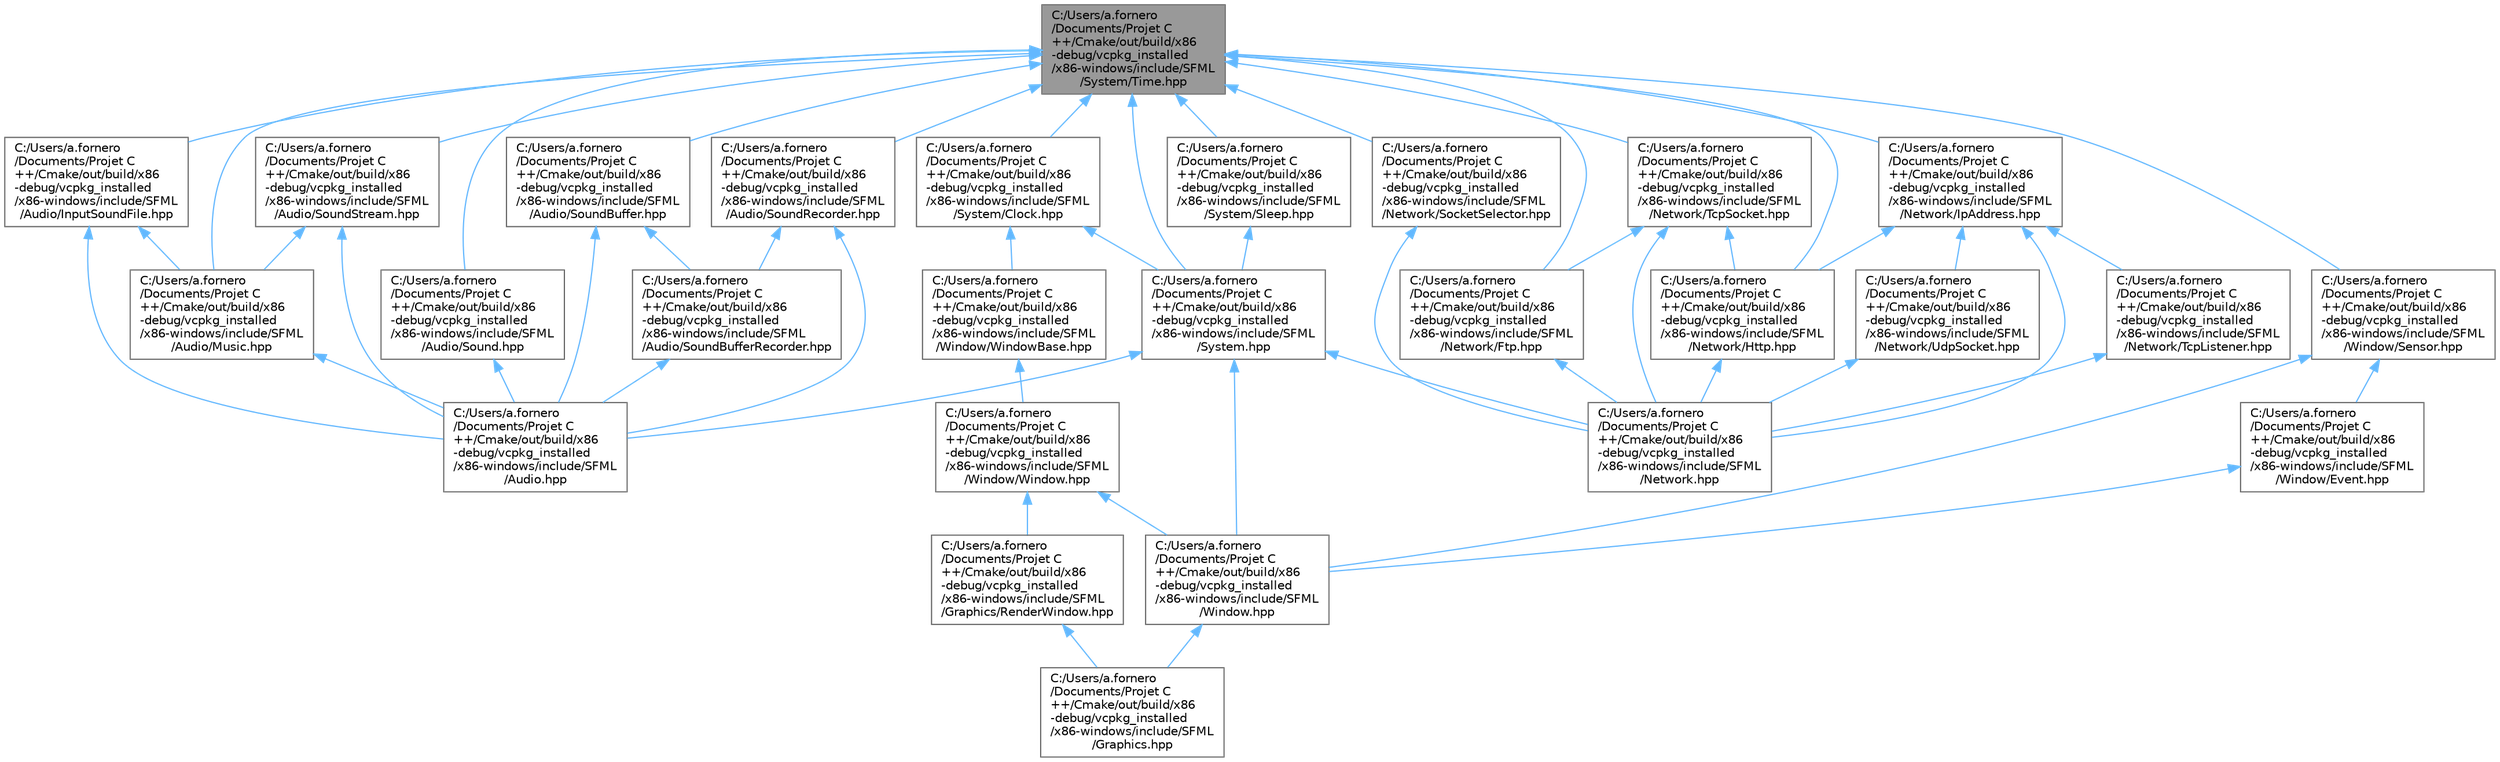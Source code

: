 digraph "C:/Users/a.fornero/Documents/Projet C++/Cmake/out/build/x86-debug/vcpkg_installed/x86-windows/include/SFML/System/Time.hpp"
{
 // LATEX_PDF_SIZE
  bgcolor="transparent";
  edge [fontname=Helvetica,fontsize=10,labelfontname=Helvetica,labelfontsize=10];
  node [fontname=Helvetica,fontsize=10,shape=box,height=0.2,width=0.4];
  Node1 [id="Node000001",label="C:/Users/a.fornero\l/Documents/Projet C\l++/Cmake/out/build/x86\l-debug/vcpkg_installed\l/x86-windows/include/SFML\l/System/Time.hpp",height=0.2,width=0.4,color="gray40", fillcolor="grey60", style="filled", fontcolor="black",tooltip=" "];
  Node1 -> Node2 [id="edge1_Node000001_Node000002",dir="back",color="steelblue1",style="solid",tooltip=" "];
  Node2 [id="Node000002",label="C:/Users/a.fornero\l/Documents/Projet C\l++/Cmake/out/build/x86\l-debug/vcpkg_installed\l/x86-windows/include/SFML\l/Audio/InputSoundFile.hpp",height=0.2,width=0.4,color="grey40", fillcolor="white", style="filled",URL="$_input_sound_file_8hpp.html",tooltip=" "];
  Node2 -> Node3 [id="edge2_Node000002_Node000003",dir="back",color="steelblue1",style="solid",tooltip=" "];
  Node3 [id="Node000003",label="C:/Users/a.fornero\l/Documents/Projet C\l++/Cmake/out/build/x86\l-debug/vcpkg_installed\l/x86-windows/include/SFML\l/Audio.hpp",height=0.2,width=0.4,color="grey40", fillcolor="white", style="filled",URL="$_audio_8hpp.html",tooltip=" "];
  Node2 -> Node4 [id="edge3_Node000002_Node000004",dir="back",color="steelblue1",style="solid",tooltip=" "];
  Node4 [id="Node000004",label="C:/Users/a.fornero\l/Documents/Projet C\l++/Cmake/out/build/x86\l-debug/vcpkg_installed\l/x86-windows/include/SFML\l/Audio/Music.hpp",height=0.2,width=0.4,color="grey40", fillcolor="white", style="filled",URL="$_music_8hpp.html",tooltip=" "];
  Node4 -> Node3 [id="edge4_Node000004_Node000003",dir="back",color="steelblue1",style="solid",tooltip=" "];
  Node1 -> Node4 [id="edge5_Node000001_Node000004",dir="back",color="steelblue1",style="solid",tooltip=" "];
  Node1 -> Node5 [id="edge6_Node000001_Node000005",dir="back",color="steelblue1",style="solid",tooltip=" "];
  Node5 [id="Node000005",label="C:/Users/a.fornero\l/Documents/Projet C\l++/Cmake/out/build/x86\l-debug/vcpkg_installed\l/x86-windows/include/SFML\l/Audio/Sound.hpp",height=0.2,width=0.4,color="grey40", fillcolor="white", style="filled",URL="$_sound_8hpp.html",tooltip=" "];
  Node5 -> Node3 [id="edge7_Node000005_Node000003",dir="back",color="steelblue1",style="solid",tooltip=" "];
  Node1 -> Node6 [id="edge8_Node000001_Node000006",dir="back",color="steelblue1",style="solid",tooltip=" "];
  Node6 [id="Node000006",label="C:/Users/a.fornero\l/Documents/Projet C\l++/Cmake/out/build/x86\l-debug/vcpkg_installed\l/x86-windows/include/SFML\l/Audio/SoundBuffer.hpp",height=0.2,width=0.4,color="grey40", fillcolor="white", style="filled",URL="$_sound_buffer_8hpp.html",tooltip=" "];
  Node6 -> Node3 [id="edge9_Node000006_Node000003",dir="back",color="steelblue1",style="solid",tooltip=" "];
  Node6 -> Node7 [id="edge10_Node000006_Node000007",dir="back",color="steelblue1",style="solid",tooltip=" "];
  Node7 [id="Node000007",label="C:/Users/a.fornero\l/Documents/Projet C\l++/Cmake/out/build/x86\l-debug/vcpkg_installed\l/x86-windows/include/SFML\l/Audio/SoundBufferRecorder.hpp",height=0.2,width=0.4,color="grey40", fillcolor="white", style="filled",URL="$_sound_buffer_recorder_8hpp.html",tooltip=" "];
  Node7 -> Node3 [id="edge11_Node000007_Node000003",dir="back",color="steelblue1",style="solid",tooltip=" "];
  Node1 -> Node8 [id="edge12_Node000001_Node000008",dir="back",color="steelblue1",style="solid",tooltip=" "];
  Node8 [id="Node000008",label="C:/Users/a.fornero\l/Documents/Projet C\l++/Cmake/out/build/x86\l-debug/vcpkg_installed\l/x86-windows/include/SFML\l/Audio/SoundRecorder.hpp",height=0.2,width=0.4,color="grey40", fillcolor="white", style="filled",URL="$_sound_recorder_8hpp.html",tooltip=" "];
  Node8 -> Node3 [id="edge13_Node000008_Node000003",dir="back",color="steelblue1",style="solid",tooltip=" "];
  Node8 -> Node7 [id="edge14_Node000008_Node000007",dir="back",color="steelblue1",style="solid",tooltip=" "];
  Node1 -> Node9 [id="edge15_Node000001_Node000009",dir="back",color="steelblue1",style="solid",tooltip=" "];
  Node9 [id="Node000009",label="C:/Users/a.fornero\l/Documents/Projet C\l++/Cmake/out/build/x86\l-debug/vcpkg_installed\l/x86-windows/include/SFML\l/Audio/SoundStream.hpp",height=0.2,width=0.4,color="grey40", fillcolor="white", style="filled",URL="$_sound_stream_8hpp.html",tooltip=" "];
  Node9 -> Node3 [id="edge16_Node000009_Node000003",dir="back",color="steelblue1",style="solid",tooltip=" "];
  Node9 -> Node4 [id="edge17_Node000009_Node000004",dir="back",color="steelblue1",style="solid",tooltip=" "];
  Node1 -> Node10 [id="edge18_Node000001_Node000010",dir="back",color="steelblue1",style="solid",tooltip=" "];
  Node10 [id="Node000010",label="C:/Users/a.fornero\l/Documents/Projet C\l++/Cmake/out/build/x86\l-debug/vcpkg_installed\l/x86-windows/include/SFML\l/Network/Ftp.hpp",height=0.2,width=0.4,color="grey40", fillcolor="white", style="filled",URL="$_ftp_8hpp.html",tooltip=" "];
  Node10 -> Node11 [id="edge19_Node000010_Node000011",dir="back",color="steelblue1",style="solid",tooltip=" "];
  Node11 [id="Node000011",label="C:/Users/a.fornero\l/Documents/Projet C\l++/Cmake/out/build/x86\l-debug/vcpkg_installed\l/x86-windows/include/SFML\l/Network.hpp",height=0.2,width=0.4,color="grey40", fillcolor="white", style="filled",URL="$_network_8hpp.html",tooltip=" "];
  Node1 -> Node12 [id="edge20_Node000001_Node000012",dir="back",color="steelblue1",style="solid",tooltip=" "];
  Node12 [id="Node000012",label="C:/Users/a.fornero\l/Documents/Projet C\l++/Cmake/out/build/x86\l-debug/vcpkg_installed\l/x86-windows/include/SFML\l/Network/Http.hpp",height=0.2,width=0.4,color="grey40", fillcolor="white", style="filled",URL="$_http_8hpp.html",tooltip=" "];
  Node12 -> Node11 [id="edge21_Node000012_Node000011",dir="back",color="steelblue1",style="solid",tooltip=" "];
  Node1 -> Node13 [id="edge22_Node000001_Node000013",dir="back",color="steelblue1",style="solid",tooltip=" "];
  Node13 [id="Node000013",label="C:/Users/a.fornero\l/Documents/Projet C\l++/Cmake/out/build/x86\l-debug/vcpkg_installed\l/x86-windows/include/SFML\l/Network/IpAddress.hpp",height=0.2,width=0.4,color="grey40", fillcolor="white", style="filled",URL="$_ip_address_8hpp.html",tooltip=" "];
  Node13 -> Node11 [id="edge23_Node000013_Node000011",dir="back",color="steelblue1",style="solid",tooltip=" "];
  Node13 -> Node12 [id="edge24_Node000013_Node000012",dir="back",color="steelblue1",style="solid",tooltip=" "];
  Node13 -> Node14 [id="edge25_Node000013_Node000014",dir="back",color="steelblue1",style="solid",tooltip=" "];
  Node14 [id="Node000014",label="C:/Users/a.fornero\l/Documents/Projet C\l++/Cmake/out/build/x86\l-debug/vcpkg_installed\l/x86-windows/include/SFML\l/Network/TcpListener.hpp",height=0.2,width=0.4,color="grey40", fillcolor="white", style="filled",URL="$_tcp_listener_8hpp.html",tooltip=" "];
  Node14 -> Node11 [id="edge26_Node000014_Node000011",dir="back",color="steelblue1",style="solid",tooltip=" "];
  Node13 -> Node15 [id="edge27_Node000013_Node000015",dir="back",color="steelblue1",style="solid",tooltip=" "];
  Node15 [id="Node000015",label="C:/Users/a.fornero\l/Documents/Projet C\l++/Cmake/out/build/x86\l-debug/vcpkg_installed\l/x86-windows/include/SFML\l/Network/UdpSocket.hpp",height=0.2,width=0.4,color="grey40", fillcolor="white", style="filled",URL="$_udp_socket_8hpp.html",tooltip=" "];
  Node15 -> Node11 [id="edge28_Node000015_Node000011",dir="back",color="steelblue1",style="solid",tooltip=" "];
  Node1 -> Node16 [id="edge29_Node000001_Node000016",dir="back",color="steelblue1",style="solid",tooltip=" "];
  Node16 [id="Node000016",label="C:/Users/a.fornero\l/Documents/Projet C\l++/Cmake/out/build/x86\l-debug/vcpkg_installed\l/x86-windows/include/SFML\l/Network/SocketSelector.hpp",height=0.2,width=0.4,color="grey40", fillcolor="white", style="filled",URL="$_socket_selector_8hpp.html",tooltip=" "];
  Node16 -> Node11 [id="edge30_Node000016_Node000011",dir="back",color="steelblue1",style="solid",tooltip=" "];
  Node1 -> Node17 [id="edge31_Node000001_Node000017",dir="back",color="steelblue1",style="solid",tooltip=" "];
  Node17 [id="Node000017",label="C:/Users/a.fornero\l/Documents/Projet C\l++/Cmake/out/build/x86\l-debug/vcpkg_installed\l/x86-windows/include/SFML\l/Network/TcpSocket.hpp",height=0.2,width=0.4,color="grey40", fillcolor="white", style="filled",URL="$_tcp_socket_8hpp.html",tooltip=" "];
  Node17 -> Node11 [id="edge32_Node000017_Node000011",dir="back",color="steelblue1",style="solid",tooltip=" "];
  Node17 -> Node10 [id="edge33_Node000017_Node000010",dir="back",color="steelblue1",style="solid",tooltip=" "];
  Node17 -> Node12 [id="edge34_Node000017_Node000012",dir="back",color="steelblue1",style="solid",tooltip=" "];
  Node1 -> Node18 [id="edge35_Node000001_Node000018",dir="back",color="steelblue1",style="solid",tooltip=" "];
  Node18 [id="Node000018",label="C:/Users/a.fornero\l/Documents/Projet C\l++/Cmake/out/build/x86\l-debug/vcpkg_installed\l/x86-windows/include/SFML\l/System.hpp",height=0.2,width=0.4,color="grey40", fillcolor="white", style="filled",URL="$_system_8hpp.html",tooltip=" "];
  Node18 -> Node3 [id="edge36_Node000018_Node000003",dir="back",color="steelblue1",style="solid",tooltip=" "];
  Node18 -> Node11 [id="edge37_Node000018_Node000011",dir="back",color="steelblue1",style="solid",tooltip=" "];
  Node18 -> Node19 [id="edge38_Node000018_Node000019",dir="back",color="steelblue1",style="solid",tooltip=" "];
  Node19 [id="Node000019",label="C:/Users/a.fornero\l/Documents/Projet C\l++/Cmake/out/build/x86\l-debug/vcpkg_installed\l/x86-windows/include/SFML\l/Window.hpp",height=0.2,width=0.4,color="grey40", fillcolor="white", style="filled",URL="$_window_8hpp.html",tooltip=" "];
  Node19 -> Node20 [id="edge39_Node000019_Node000020",dir="back",color="steelblue1",style="solid",tooltip=" "];
  Node20 [id="Node000020",label="C:/Users/a.fornero\l/Documents/Projet C\l++/Cmake/out/build/x86\l-debug/vcpkg_installed\l/x86-windows/include/SFML\l/Graphics.hpp",height=0.2,width=0.4,color="grey40", fillcolor="white", style="filled",URL="$_graphics_8hpp.html",tooltip=" "];
  Node1 -> Node21 [id="edge40_Node000001_Node000021",dir="back",color="steelblue1",style="solid",tooltip=" "];
  Node21 [id="Node000021",label="C:/Users/a.fornero\l/Documents/Projet C\l++/Cmake/out/build/x86\l-debug/vcpkg_installed\l/x86-windows/include/SFML\l/System/Clock.hpp",height=0.2,width=0.4,color="grey40", fillcolor="white", style="filled",URL="$_clock_8hpp.html",tooltip=" "];
  Node21 -> Node18 [id="edge41_Node000021_Node000018",dir="back",color="steelblue1",style="solid",tooltip=" "];
  Node21 -> Node22 [id="edge42_Node000021_Node000022",dir="back",color="steelblue1",style="solid",tooltip=" "];
  Node22 [id="Node000022",label="C:/Users/a.fornero\l/Documents/Projet C\l++/Cmake/out/build/x86\l-debug/vcpkg_installed\l/x86-windows/include/SFML\l/Window/WindowBase.hpp",height=0.2,width=0.4,color="grey40", fillcolor="white", style="filled",URL="$_window_base_8hpp.html",tooltip=" "];
  Node22 -> Node23 [id="edge43_Node000022_Node000023",dir="back",color="steelblue1",style="solid",tooltip=" "];
  Node23 [id="Node000023",label="C:/Users/a.fornero\l/Documents/Projet C\l++/Cmake/out/build/x86\l-debug/vcpkg_installed\l/x86-windows/include/SFML\l/Window/Window.hpp",height=0.2,width=0.4,color="grey40", fillcolor="white", style="filled",URL="$_window_2_window_8hpp.html",tooltip=" "];
  Node23 -> Node24 [id="edge44_Node000023_Node000024",dir="back",color="steelblue1",style="solid",tooltip=" "];
  Node24 [id="Node000024",label="C:/Users/a.fornero\l/Documents/Projet C\l++/Cmake/out/build/x86\l-debug/vcpkg_installed\l/x86-windows/include/SFML\l/Graphics/RenderWindow.hpp",height=0.2,width=0.4,color="grey40", fillcolor="white", style="filled",URL="$_render_window_8hpp.html",tooltip=" "];
  Node24 -> Node20 [id="edge45_Node000024_Node000020",dir="back",color="steelblue1",style="solid",tooltip=" "];
  Node23 -> Node19 [id="edge46_Node000023_Node000019",dir="back",color="steelblue1",style="solid",tooltip=" "];
  Node1 -> Node25 [id="edge47_Node000001_Node000025",dir="back",color="steelblue1",style="solid",tooltip=" "];
  Node25 [id="Node000025",label="C:/Users/a.fornero\l/Documents/Projet C\l++/Cmake/out/build/x86\l-debug/vcpkg_installed\l/x86-windows/include/SFML\l/System/Sleep.hpp",height=0.2,width=0.4,color="grey40", fillcolor="white", style="filled",URL="$_sleep_8hpp.html",tooltip=" "];
  Node25 -> Node18 [id="edge48_Node000025_Node000018",dir="back",color="steelblue1",style="solid",tooltip=" "];
  Node1 -> Node26 [id="edge49_Node000001_Node000026",dir="back",color="steelblue1",style="solid",tooltip=" "];
  Node26 [id="Node000026",label="C:/Users/a.fornero\l/Documents/Projet C\l++/Cmake/out/build/x86\l-debug/vcpkg_installed\l/x86-windows/include/SFML\l/Window/Sensor.hpp",height=0.2,width=0.4,color="grey40", fillcolor="white", style="filled",URL="$_sensor_8hpp.html",tooltip=" "];
  Node26 -> Node19 [id="edge50_Node000026_Node000019",dir="back",color="steelblue1",style="solid",tooltip=" "];
  Node26 -> Node27 [id="edge51_Node000026_Node000027",dir="back",color="steelblue1",style="solid",tooltip=" "];
  Node27 [id="Node000027",label="C:/Users/a.fornero\l/Documents/Projet C\l++/Cmake/out/build/x86\l-debug/vcpkg_installed\l/x86-windows/include/SFML\l/Window/Event.hpp",height=0.2,width=0.4,color="grey40", fillcolor="white", style="filled",URL="$_event_8hpp.html",tooltip=" "];
  Node27 -> Node19 [id="edge52_Node000027_Node000019",dir="back",color="steelblue1",style="solid",tooltip=" "];
}
